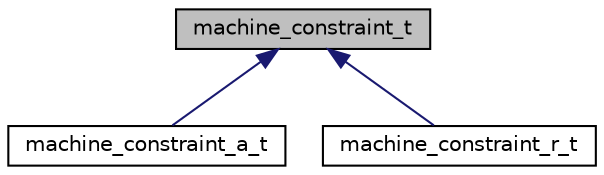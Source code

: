 digraph "machine_constraint_t"
{
 // LATEX_PDF_SIZE
  edge [fontname="Helvetica",fontsize="10",labelfontname="Helvetica",labelfontsize="10"];
  node [fontname="Helvetica",fontsize="10",shape=record];
  Node1 [label="machine_constraint_t",height=0.2,width=0.4,color="black", fillcolor="grey75", style="filled", fontcolor="black",tooltip=" "];
  Node1 -> Node2 [dir="back",color="midnightblue",fontsize="10",style="solid",fontname="Helvetica"];
  Node2 [label="machine_constraint_a_t",height=0.2,width=0.4,color="black", fillcolor="white", style="filled",URL="$classmachine__constraint__a__t.html",tooltip=" "];
  Node1 -> Node3 [dir="back",color="midnightblue",fontsize="10",style="solid",fontname="Helvetica"];
  Node3 [label="machine_constraint_r_t",height=0.2,width=0.4,color="black", fillcolor="white", style="filled",URL="$classmachine__constraint__r__t.html",tooltip=" "];
}
